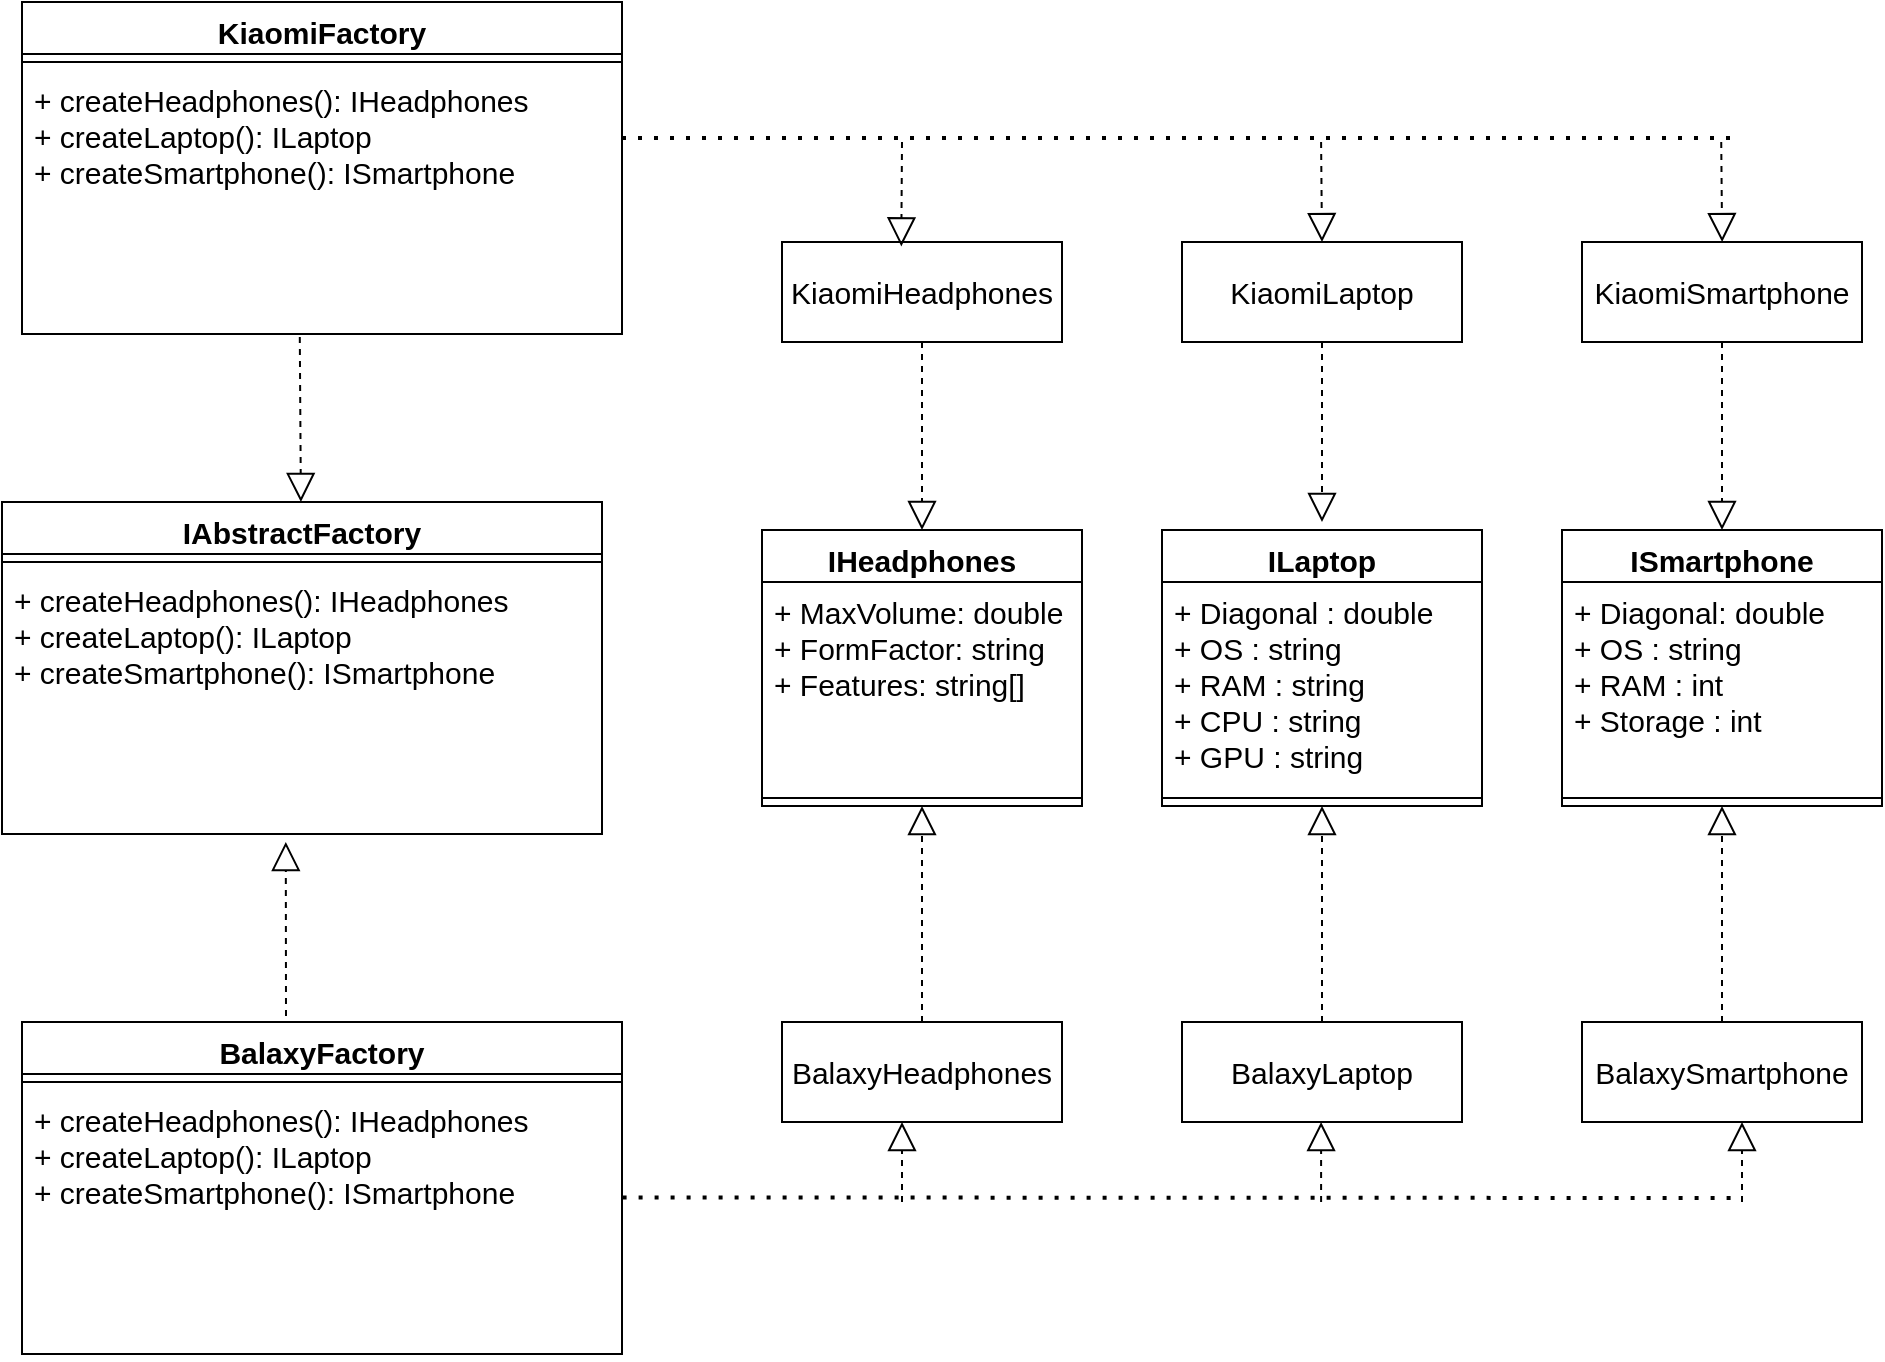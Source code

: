 <mxfile version="24.0.7" type="device">
  <diagram name="Сторінка-1" id="dbkqBONt3MU2AwCkQiVE">
    <mxGraphModel dx="1357" dy="843" grid="1" gridSize="10" guides="1" tooltips="1" connect="1" arrows="1" fold="1" page="1" pageScale="1" pageWidth="827" pageHeight="1169" math="0" shadow="0">
      <root>
        <mxCell id="0" />
        <mxCell id="1" parent="0" />
        <mxCell id="mpu4qJ9H1tzs-08iEJ1Q-73" value="IAbstractFactory" style="swimlane;fontStyle=1;align=center;verticalAlign=top;childLayout=stackLayout;horizontal=1;startSize=26;horizontalStack=0;resizeParent=1;resizeParentMax=0;resizeLast=0;collapsible=1;marginBottom=0;whiteSpace=wrap;html=1;fontSize=15;" parent="1" vertex="1">
          <mxGeometry x="60" y="310" width="300" height="166" as="geometry" />
        </mxCell>
        <mxCell id="mpu4qJ9H1tzs-08iEJ1Q-75" value="" style="line;strokeWidth=1;fillColor=none;align=left;verticalAlign=middle;spacingTop=-1;spacingLeft=3;spacingRight=3;rotatable=0;labelPosition=right;points=[];portConstraint=eastwest;strokeColor=inherit;fontSize=15;" parent="mpu4qJ9H1tzs-08iEJ1Q-73" vertex="1">
          <mxGeometry y="26" width="300" height="8" as="geometry" />
        </mxCell>
        <mxCell id="mpu4qJ9H1tzs-08iEJ1Q-76" value="&lt;span style=&quot;font-size: 15px;&quot;&gt;+ createHeadphones(): IHeadphones&lt;/span&gt;&lt;div style=&quot;font-size: 15px;&quot;&gt;+ createLaptop(): ILaptop&lt;br style=&quot;font-size: 15px;&quot;&gt;&lt;/div&gt;&lt;div style=&quot;font-size: 15px;&quot;&gt;+ createSmartphone(): ISmartphone&lt;br style=&quot;font-size: 15px;&quot;&gt;&lt;/div&gt;&lt;div style=&quot;font-size: 15px;&quot;&gt;&lt;br style=&quot;font-size: 15px;&quot;&gt;&lt;/div&gt;&lt;div style=&quot;font-size: 15px;&quot;&gt;&lt;br style=&quot;font-size: 15px;&quot;&gt;&lt;/div&gt;&lt;div style=&quot;font-size: 15px;&quot;&gt;&lt;br style=&quot;font-size: 15px;&quot;&gt;&lt;/div&gt;" style="text;strokeColor=none;fillColor=none;align=left;verticalAlign=top;spacingLeft=4;spacingRight=4;overflow=hidden;rotatable=0;points=[[0,0.5],[1,0.5]];portConstraint=eastwest;whiteSpace=wrap;html=1;fontSize=15;" parent="mpu4qJ9H1tzs-08iEJ1Q-73" vertex="1">
          <mxGeometry y="34" width="300" height="132" as="geometry" />
        </mxCell>
        <mxCell id="Zc4fr_XeoNPX_t9EJKzW-2" value="KiaomiFactory" style="swimlane;fontStyle=1;align=center;verticalAlign=top;childLayout=stackLayout;horizontal=1;startSize=26;horizontalStack=0;resizeParent=1;resizeParentMax=0;resizeLast=0;collapsible=1;marginBottom=0;whiteSpace=wrap;html=1;fontSize=15;" vertex="1" parent="1">
          <mxGeometry x="70" y="60" width="300" height="166" as="geometry" />
        </mxCell>
        <mxCell id="Zc4fr_XeoNPX_t9EJKzW-3" value="" style="line;strokeWidth=1;fillColor=none;align=left;verticalAlign=middle;spacingTop=-1;spacingLeft=3;spacingRight=3;rotatable=0;labelPosition=right;points=[];portConstraint=eastwest;strokeColor=inherit;fontSize=15;" vertex="1" parent="Zc4fr_XeoNPX_t9EJKzW-2">
          <mxGeometry y="26" width="300" height="8" as="geometry" />
        </mxCell>
        <mxCell id="Zc4fr_XeoNPX_t9EJKzW-4" value="&lt;span style=&quot;font-size: 15px;&quot;&gt;+ createHeadphones(): IHeadphones&lt;/span&gt;&lt;div style=&quot;font-size: 15px;&quot;&gt;+ createLaptop(): ILaptop&lt;br style=&quot;font-size: 15px;&quot;&gt;&lt;/div&gt;&lt;div style=&quot;font-size: 15px;&quot;&gt;+ createSmartphone(): ISmartphone&lt;br style=&quot;font-size: 15px;&quot;&gt;&lt;/div&gt;&lt;div style=&quot;font-size: 15px;&quot;&gt;&lt;br style=&quot;font-size: 15px;&quot;&gt;&lt;/div&gt;&lt;div style=&quot;font-size: 15px;&quot;&gt;&lt;br style=&quot;font-size: 15px;&quot;&gt;&lt;/div&gt;&lt;div style=&quot;font-size: 15px;&quot;&gt;&lt;br style=&quot;font-size: 15px;&quot;&gt;&lt;/div&gt;" style="text;strokeColor=none;fillColor=none;align=left;verticalAlign=top;spacingLeft=4;spacingRight=4;overflow=hidden;rotatable=0;points=[[0,0.5],[1,0.5]];portConstraint=eastwest;whiteSpace=wrap;html=1;fontSize=15;" vertex="1" parent="Zc4fr_XeoNPX_t9EJKzW-2">
          <mxGeometry y="34" width="300" height="132" as="geometry" />
        </mxCell>
        <mxCell id="Zc4fr_XeoNPX_t9EJKzW-5" value="BalaxyFactory" style="swimlane;fontStyle=1;align=center;verticalAlign=top;childLayout=stackLayout;horizontal=1;startSize=26;horizontalStack=0;resizeParent=1;resizeParentMax=0;resizeLast=0;collapsible=1;marginBottom=0;whiteSpace=wrap;html=1;fontSize=15;" vertex="1" parent="1">
          <mxGeometry x="70" y="570" width="300" height="166" as="geometry" />
        </mxCell>
        <mxCell id="Zc4fr_XeoNPX_t9EJKzW-6" value="" style="line;strokeWidth=1;fillColor=none;align=left;verticalAlign=middle;spacingTop=-1;spacingLeft=3;spacingRight=3;rotatable=0;labelPosition=right;points=[];portConstraint=eastwest;strokeColor=inherit;fontSize=15;" vertex="1" parent="Zc4fr_XeoNPX_t9EJKzW-5">
          <mxGeometry y="26" width="300" height="8" as="geometry" />
        </mxCell>
        <mxCell id="Zc4fr_XeoNPX_t9EJKzW-7" value="&lt;span style=&quot;font-size: 15px;&quot;&gt;+ createHeadphones(): IHeadphones&lt;/span&gt;&lt;div style=&quot;font-size: 15px;&quot;&gt;+ createLaptop(): ILaptop&lt;br style=&quot;font-size: 15px;&quot;&gt;&lt;/div&gt;&lt;div style=&quot;font-size: 15px;&quot;&gt;+ createSmartphone(): ISmartphone&lt;br style=&quot;font-size: 15px;&quot;&gt;&lt;/div&gt;&lt;div style=&quot;font-size: 15px;&quot;&gt;&lt;br style=&quot;font-size: 15px;&quot;&gt;&lt;/div&gt;&lt;div style=&quot;font-size: 15px;&quot;&gt;&lt;br style=&quot;font-size: 15px;&quot;&gt;&lt;/div&gt;&lt;div style=&quot;font-size: 15px;&quot;&gt;&lt;br style=&quot;font-size: 15px;&quot;&gt;&lt;/div&gt;" style="text;strokeColor=none;fillColor=none;align=left;verticalAlign=top;spacingLeft=4;spacingRight=4;overflow=hidden;rotatable=0;points=[[0,0.5],[1,0.5]];portConstraint=eastwest;whiteSpace=wrap;html=1;fontSize=15;" vertex="1" parent="Zc4fr_XeoNPX_t9EJKzW-5">
          <mxGeometry y="34" width="300" height="132" as="geometry" />
        </mxCell>
        <mxCell id="Zc4fr_XeoNPX_t9EJKzW-8" value="" style="endArrow=block;dashed=1;endFill=0;endSize=12;html=1;rounded=0;exitX=0.463;exitY=1.011;exitDx=0;exitDy=0;exitPerimeter=0;fontSize=15;" edge="1" parent="1" source="Zc4fr_XeoNPX_t9EJKzW-4" target="mpu4qJ9H1tzs-08iEJ1Q-73">
          <mxGeometry width="160" relative="1" as="geometry">
            <mxPoint x="250" y="450" as="sourcePoint" />
            <mxPoint x="410" y="450" as="targetPoint" />
          </mxGeometry>
        </mxCell>
        <mxCell id="Zc4fr_XeoNPX_t9EJKzW-11" value="" style="endArrow=block;dashed=1;endFill=0;endSize=12;html=1;rounded=0;exitX=0.44;exitY=-0.018;exitDx=0;exitDy=0;exitPerimeter=0;entryX=0.473;entryY=1.03;entryDx=0;entryDy=0;entryPerimeter=0;fontSize=15;" edge="1" parent="1" source="Zc4fr_XeoNPX_t9EJKzW-5" target="mpu4qJ9H1tzs-08iEJ1Q-76">
          <mxGeometry width="160" relative="1" as="geometry">
            <mxPoint x="250" y="450" as="sourcePoint" />
            <mxPoint x="410" y="450" as="targetPoint" />
          </mxGeometry>
        </mxCell>
        <mxCell id="Zc4fr_XeoNPX_t9EJKzW-17" value="BalaxyHeadphones" style="html=1;whiteSpace=wrap;fontSize=15;" vertex="1" parent="1">
          <mxGeometry x="450" y="570" width="140" height="50" as="geometry" />
        </mxCell>
        <mxCell id="Zc4fr_XeoNPX_t9EJKzW-18" value="BalaxyLaptop" style="html=1;whiteSpace=wrap;fontSize=15;" vertex="1" parent="1">
          <mxGeometry x="650" y="570" width="140" height="50" as="geometry" />
        </mxCell>
        <mxCell id="Zc4fr_XeoNPX_t9EJKzW-19" value="BalaxySmartphone" style="html=1;whiteSpace=wrap;fontSize=15;" vertex="1" parent="1">
          <mxGeometry x="850" y="570" width="140" height="50" as="geometry" />
        </mxCell>
        <mxCell id="Zc4fr_XeoNPX_t9EJKzW-20" value="KiaomiHeadphones" style="html=1;whiteSpace=wrap;fontSize=15;" vertex="1" parent="1">
          <mxGeometry x="450" y="180" width="140" height="50" as="geometry" />
        </mxCell>
        <mxCell id="Zc4fr_XeoNPX_t9EJKzW-21" value="KiaomiLaptop" style="html=1;whiteSpace=wrap;fontSize=15;" vertex="1" parent="1">
          <mxGeometry x="650" y="180" width="140" height="50" as="geometry" />
        </mxCell>
        <mxCell id="Zc4fr_XeoNPX_t9EJKzW-22" value="KiaomiSmartphone" style="html=1;whiteSpace=wrap;fontSize=15;" vertex="1" parent="1">
          <mxGeometry x="850" y="180" width="140" height="50" as="geometry" />
        </mxCell>
        <mxCell id="Zc4fr_XeoNPX_t9EJKzW-23" value="" style="endArrow=none;dashed=1;html=1;dashPattern=1 3;strokeWidth=2;rounded=0;exitX=1.001;exitY=0.407;exitDx=0;exitDy=0;exitPerimeter=0;" edge="1" parent="1" source="Zc4fr_XeoNPX_t9EJKzW-7">
          <mxGeometry width="50" height="50" relative="1" as="geometry">
            <mxPoint x="630" y="610" as="sourcePoint" />
            <mxPoint x="930" y="658" as="targetPoint" />
          </mxGeometry>
        </mxCell>
        <mxCell id="Zc4fr_XeoNPX_t9EJKzW-24" value="" style="endArrow=block;dashed=1;endFill=0;endSize=12;html=1;rounded=0;" edge="1" parent="1">
          <mxGeometry width="160" relative="1" as="geometry">
            <mxPoint x="510" y="660" as="sourcePoint" />
            <mxPoint x="510" y="620" as="targetPoint" />
          </mxGeometry>
        </mxCell>
        <mxCell id="Zc4fr_XeoNPX_t9EJKzW-25" value="" style="endArrow=block;dashed=1;endFill=0;endSize=12;html=1;rounded=0;" edge="1" parent="1">
          <mxGeometry width="160" relative="1" as="geometry">
            <mxPoint x="719.55" y="660" as="sourcePoint" />
            <mxPoint x="719.55" y="620" as="targetPoint" />
          </mxGeometry>
        </mxCell>
        <mxCell id="Zc4fr_XeoNPX_t9EJKzW-26" value="" style="endArrow=block;dashed=1;endFill=0;endSize=12;html=1;rounded=0;" edge="1" parent="1">
          <mxGeometry width="160" relative="1" as="geometry">
            <mxPoint x="930" y="660" as="sourcePoint" />
            <mxPoint x="930" y="620" as="targetPoint" />
          </mxGeometry>
        </mxCell>
        <mxCell id="Zc4fr_XeoNPX_t9EJKzW-27" value="" style="endArrow=none;dashed=1;html=1;dashPattern=1 3;strokeWidth=2;rounded=0;exitX=1.001;exitY=0.407;exitDx=0;exitDy=0;exitPerimeter=0;" edge="1" parent="1">
          <mxGeometry width="50" height="50" relative="1" as="geometry">
            <mxPoint x="370" y="128" as="sourcePoint" />
            <mxPoint x="930" y="128" as="targetPoint" />
          </mxGeometry>
        </mxCell>
        <mxCell id="Zc4fr_XeoNPX_t9EJKzW-28" value="" style="endArrow=block;dashed=1;endFill=0;endSize=12;html=1;rounded=0;entryX=0.426;entryY=0.044;entryDx=0;entryDy=0;entryPerimeter=0;" edge="1" parent="1" target="Zc4fr_XeoNPX_t9EJKzW-20">
          <mxGeometry width="160" relative="1" as="geometry">
            <mxPoint x="510" y="130" as="sourcePoint" />
            <mxPoint x="510" y="90" as="targetPoint" />
          </mxGeometry>
        </mxCell>
        <mxCell id="Zc4fr_XeoNPX_t9EJKzW-29" value="" style="endArrow=block;dashed=1;endFill=0;endSize=12;html=1;rounded=0;entryX=0.5;entryY=0;entryDx=0;entryDy=0;" edge="1" parent="1" target="Zc4fr_XeoNPX_t9EJKzW-21">
          <mxGeometry width="160" relative="1" as="geometry">
            <mxPoint x="719.55" y="130" as="sourcePoint" />
            <mxPoint x="719.55" y="90" as="targetPoint" />
          </mxGeometry>
        </mxCell>
        <mxCell id="Zc4fr_XeoNPX_t9EJKzW-32" value="" style="endArrow=block;dashed=1;endFill=0;endSize=12;html=1;rounded=0;entryX=0.5;entryY=0;entryDx=0;entryDy=0;" edge="1" parent="1">
          <mxGeometry width="160" relative="1" as="geometry">
            <mxPoint x="919.62" y="130" as="sourcePoint" />
            <mxPoint x="920.07" y="180" as="targetPoint" />
          </mxGeometry>
        </mxCell>
        <mxCell id="Zc4fr_XeoNPX_t9EJKzW-33" value="IHeadphones" style="swimlane;fontStyle=1;align=center;verticalAlign=top;childLayout=stackLayout;horizontal=1;startSize=26;horizontalStack=0;resizeParent=1;resizeParentMax=0;resizeLast=0;collapsible=1;marginBottom=0;whiteSpace=wrap;html=1;fontSize=15;" vertex="1" parent="1">
          <mxGeometry x="440" y="324" width="160" height="138" as="geometry" />
        </mxCell>
        <mxCell id="Zc4fr_XeoNPX_t9EJKzW-34" value="+ MaxVolume: double&lt;div style=&quot;font-size: 15px;&quot;&gt;+ FormFactor: string&lt;/div&gt;&lt;div style=&quot;font-size: 15px;&quot;&gt;+ Features: string[]&lt;/div&gt;" style="text;strokeColor=none;fillColor=none;align=left;verticalAlign=top;spacingLeft=4;spacingRight=4;overflow=hidden;rotatable=0;points=[[0,0.5],[1,0.5]];portConstraint=eastwest;whiteSpace=wrap;html=1;fontSize=15;" vertex="1" parent="Zc4fr_XeoNPX_t9EJKzW-33">
          <mxGeometry y="26" width="160" height="104" as="geometry" />
        </mxCell>
        <mxCell id="Zc4fr_XeoNPX_t9EJKzW-35" value="" style="line;strokeWidth=1;fillColor=none;align=left;verticalAlign=middle;spacingTop=-1;spacingLeft=3;spacingRight=3;rotatable=0;labelPosition=right;points=[];portConstraint=eastwest;strokeColor=inherit;fontSize=15;" vertex="1" parent="Zc4fr_XeoNPX_t9EJKzW-33">
          <mxGeometry y="130" width="160" height="8" as="geometry" />
        </mxCell>
        <mxCell id="Zc4fr_XeoNPX_t9EJKzW-37" value="ILaptop" style="swimlane;fontStyle=1;align=center;verticalAlign=top;childLayout=stackLayout;horizontal=1;startSize=26;horizontalStack=0;resizeParent=1;resizeParentMax=0;resizeLast=0;collapsible=1;marginBottom=0;whiteSpace=wrap;html=1;fontSize=15;" vertex="1" parent="1">
          <mxGeometry x="640" y="324" width="160" height="138" as="geometry" />
        </mxCell>
        <mxCell id="Zc4fr_XeoNPX_t9EJKzW-38" value="+ Diagonal : double&amp;nbsp;&amp;nbsp;&lt;div style=&quot;font-size: 15px;&quot;&gt;+ OS : string&lt;div style=&quot;font-size: 15px;&quot;&gt;+ RAM : string&lt;/div&gt;&lt;div style=&quot;font-size: 15px;&quot;&gt;+ CPU : string&lt;/div&gt;&lt;div style=&quot;font-size: 15px;&quot;&gt;&lt;span style=&quot;background-color: initial; font-size: 15px;&quot;&gt;+ GPU :&amp;nbsp;&lt;/span&gt;&lt;span style=&quot;background-color: initial; font-size: 15px;&quot;&gt;string&lt;/span&gt;&lt;span style=&quot;background-color: initial; font-size: 15px;&quot;&gt;&amp;nbsp;&lt;/span&gt;&lt;/div&gt;&lt;/div&gt;" style="text;strokeColor=none;fillColor=none;align=left;verticalAlign=top;spacingLeft=4;spacingRight=4;overflow=hidden;rotatable=0;points=[[0,0.5],[1,0.5]];portConstraint=eastwest;whiteSpace=wrap;html=1;fontSize=15;" vertex="1" parent="Zc4fr_XeoNPX_t9EJKzW-37">
          <mxGeometry y="26" width="160" height="104" as="geometry" />
        </mxCell>
        <mxCell id="Zc4fr_XeoNPX_t9EJKzW-39" value="" style="line;strokeWidth=1;fillColor=none;align=left;verticalAlign=middle;spacingTop=-1;spacingLeft=3;spacingRight=3;rotatable=0;labelPosition=right;points=[];portConstraint=eastwest;strokeColor=inherit;fontSize=15;" vertex="1" parent="Zc4fr_XeoNPX_t9EJKzW-37">
          <mxGeometry y="130" width="160" height="8" as="geometry" />
        </mxCell>
        <mxCell id="Zc4fr_XeoNPX_t9EJKzW-41" value="ISmartphone" style="swimlane;fontStyle=1;align=center;verticalAlign=top;childLayout=stackLayout;horizontal=1;startSize=26;horizontalStack=0;resizeParent=1;resizeParentMax=0;resizeLast=0;collapsible=1;marginBottom=0;whiteSpace=wrap;html=1;fontSize=15;" vertex="1" parent="1">
          <mxGeometry x="840" y="324" width="160" height="138" as="geometry" />
        </mxCell>
        <mxCell id="Zc4fr_XeoNPX_t9EJKzW-42" value="+ Diagonal: double&lt;div&gt;+ OS : string&lt;/div&gt;&lt;div&gt;+ RAM : int&lt;/div&gt;&lt;div&gt;+ Storage : int&lt;/div&gt;" style="text;strokeColor=none;fillColor=none;align=left;verticalAlign=top;spacingLeft=4;spacingRight=4;overflow=hidden;rotatable=0;points=[[0,0.5],[1,0.5]];portConstraint=eastwest;whiteSpace=wrap;html=1;fontSize=15;" vertex="1" parent="Zc4fr_XeoNPX_t9EJKzW-41">
          <mxGeometry y="26" width="160" height="104" as="geometry" />
        </mxCell>
        <mxCell id="Zc4fr_XeoNPX_t9EJKzW-43" value="" style="line;strokeWidth=1;fillColor=none;align=left;verticalAlign=middle;spacingTop=-1;spacingLeft=3;spacingRight=3;rotatable=0;labelPosition=right;points=[];portConstraint=eastwest;strokeColor=inherit;fontSize=15;" vertex="1" parent="Zc4fr_XeoNPX_t9EJKzW-41">
          <mxGeometry y="130" width="160" height="8" as="geometry" />
        </mxCell>
        <mxCell id="Zc4fr_XeoNPX_t9EJKzW-45" value="" style="endArrow=block;dashed=1;endFill=0;endSize=12;html=1;rounded=0;exitX=0.5;exitY=1;exitDx=0;exitDy=0;entryX=0.5;entryY=0;entryDx=0;entryDy=0;" edge="1" parent="1" source="Zc4fr_XeoNPX_t9EJKzW-20" target="Zc4fr_XeoNPX_t9EJKzW-33">
          <mxGeometry width="160" relative="1" as="geometry">
            <mxPoint x="560" y="510" as="sourcePoint" />
            <mxPoint x="720" y="510" as="targetPoint" />
          </mxGeometry>
        </mxCell>
        <mxCell id="Zc4fr_XeoNPX_t9EJKzW-47" value="" style="endArrow=block;dashed=1;endFill=0;endSize=12;html=1;rounded=0;exitX=0.5;exitY=1;exitDx=0;exitDy=0;" edge="1" parent="1" source="Zc4fr_XeoNPX_t9EJKzW-21">
          <mxGeometry width="160" relative="1" as="geometry">
            <mxPoint x="560" y="510" as="sourcePoint" />
            <mxPoint x="720" y="320" as="targetPoint" />
          </mxGeometry>
        </mxCell>
        <mxCell id="Zc4fr_XeoNPX_t9EJKzW-48" value="" style="endArrow=block;dashed=1;endFill=0;endSize=12;html=1;rounded=0;exitX=0.5;exitY=1;exitDx=0;exitDy=0;" edge="1" parent="1" source="Zc4fr_XeoNPX_t9EJKzW-22" target="Zc4fr_XeoNPX_t9EJKzW-41">
          <mxGeometry width="160" relative="1" as="geometry">
            <mxPoint x="560" y="510" as="sourcePoint" />
            <mxPoint x="720" y="510" as="targetPoint" />
          </mxGeometry>
        </mxCell>
        <mxCell id="Zc4fr_XeoNPX_t9EJKzW-49" value="" style="endArrow=block;dashed=1;endFill=0;endSize=12;html=1;rounded=0;entryX=0.5;entryY=1;entryDx=0;entryDy=0;exitX=0.5;exitY=0;exitDx=0;exitDy=0;" edge="1" parent="1" source="Zc4fr_XeoNPX_t9EJKzW-17" target="Zc4fr_XeoNPX_t9EJKzW-33">
          <mxGeometry width="160" relative="1" as="geometry">
            <mxPoint x="520" y="560" as="sourcePoint" />
            <mxPoint x="720" y="510" as="targetPoint" />
          </mxGeometry>
        </mxCell>
        <mxCell id="Zc4fr_XeoNPX_t9EJKzW-50" value="" style="endArrow=block;dashed=1;endFill=0;endSize=12;html=1;rounded=0;entryX=0.5;entryY=1;entryDx=0;entryDy=0;exitX=0.5;exitY=0;exitDx=0;exitDy=0;" edge="1" parent="1" source="Zc4fr_XeoNPX_t9EJKzW-18" target="Zc4fr_XeoNPX_t9EJKzW-37">
          <mxGeometry width="160" relative="1" as="geometry">
            <mxPoint x="560" y="510" as="sourcePoint" />
            <mxPoint x="720" y="510" as="targetPoint" />
          </mxGeometry>
        </mxCell>
        <mxCell id="Zc4fr_XeoNPX_t9EJKzW-51" value="" style="endArrow=block;dashed=1;endFill=0;endSize=12;html=1;rounded=0;entryX=0.5;entryY=1;entryDx=0;entryDy=0;exitX=0.5;exitY=0;exitDx=0;exitDy=0;" edge="1" parent="1" source="Zc4fr_XeoNPX_t9EJKzW-19" target="Zc4fr_XeoNPX_t9EJKzW-41">
          <mxGeometry width="160" relative="1" as="geometry">
            <mxPoint x="560" y="510" as="sourcePoint" />
            <mxPoint x="720" y="510" as="targetPoint" />
          </mxGeometry>
        </mxCell>
      </root>
    </mxGraphModel>
  </diagram>
</mxfile>
